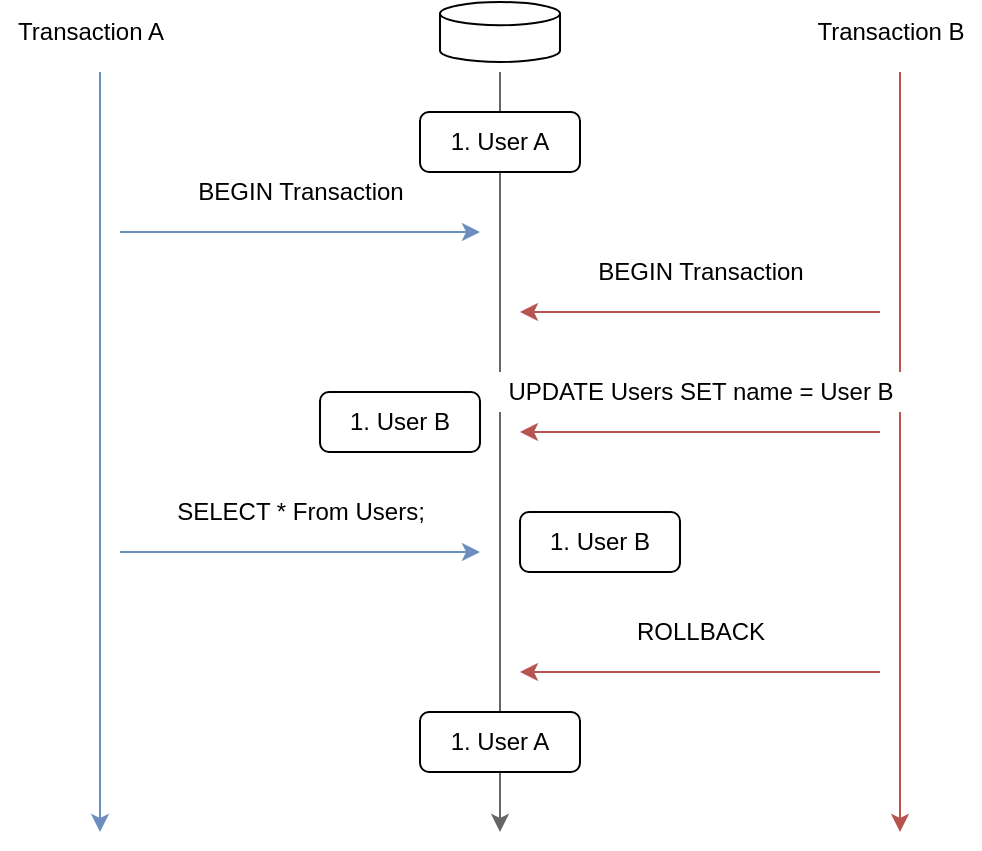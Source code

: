 <mxfile>
    <diagram id="3Pf2HogiruGGhZbKJb14" name="Page-1">
        <mxGraphModel dx="167" dy="587" grid="1" gridSize="10" guides="1" tooltips="1" connect="1" arrows="1" fold="1" page="1" pageScale="1" pageWidth="827" pageHeight="1169" background="#FFFFFF" math="0" shadow="0">
            <root>
                <mxCell id="0"/>
                <mxCell id="1" parent="0"/>
                <mxCell id="2" value="" style="endArrow=classic;html=1;fillColor=#dae8fc;strokeColor=#6c8ebf;" parent="1" edge="1">
                    <mxGeometry width="50" height="50" relative="1" as="geometry">
                        <mxPoint x="80" y="80" as="sourcePoint"/>
                        <mxPoint x="80" y="460" as="targetPoint"/>
                    </mxGeometry>
                </mxCell>
                <mxCell id="3" value="" style="endArrow=classic;html=1;fillColor=#f8cecc;strokeColor=#b85450;" parent="1" edge="1">
                    <mxGeometry width="50" height="50" relative="1" as="geometry">
                        <mxPoint x="480" y="80" as="sourcePoint"/>
                        <mxPoint x="480" y="460" as="targetPoint"/>
                    </mxGeometry>
                </mxCell>
                <mxCell id="4" value="Transaction A" style="text;html=1;align=center;verticalAlign=middle;resizable=0;points=[];autosize=1;fontColor=#000000;fillColor=#FFFFFF;" parent="1" vertex="1">
                    <mxGeometry x="30" y="50" width="90" height="20" as="geometry"/>
                </mxCell>
                <mxCell id="5" value="Transaction B" style="text;html=1;align=center;verticalAlign=middle;resizable=0;points=[];autosize=1;fontColor=#000000;fillColor=#FFFFFF;" parent="1" vertex="1">
                    <mxGeometry x="430" y="50" width="90" height="20" as="geometry"/>
                </mxCell>
                <mxCell id="7" value="" style="endArrow=classic;html=1;fillColor=#f5f5f5;strokeColor=#666666;" parent="1" edge="1">
                    <mxGeometry width="50" height="50" relative="1" as="geometry">
                        <mxPoint x="280" y="80" as="sourcePoint"/>
                        <mxPoint x="280" y="460" as="targetPoint"/>
                    </mxGeometry>
                </mxCell>
                <mxCell id="8" value="" style="shape=cylinder3;whiteSpace=wrap;html=1;boundedLbl=1;backgroundOutline=1;size=5.804;" parent="1" vertex="1">
                    <mxGeometry x="250" y="45" width="60" height="30" as="geometry"/>
                </mxCell>
                <mxCell id="6" value="1. User A" style="rounded=1;whiteSpace=wrap;html=1;" parent="1" vertex="1">
                    <mxGeometry x="240" y="100" width="80" height="30" as="geometry"/>
                </mxCell>
                <mxCell id="10" value="" style="endArrow=classic;html=1;fillColor=#dae8fc;strokeColor=#6c8ebf;" parent="1" edge="1">
                    <mxGeometry width="50" height="50" relative="1" as="geometry">
                        <mxPoint x="90" y="160" as="sourcePoint"/>
                        <mxPoint x="270" y="160" as="targetPoint"/>
                    </mxGeometry>
                </mxCell>
                <mxCell id="11" value="BEGIN Transaction" style="text;html=1;align=center;verticalAlign=middle;resizable=0;points=[];autosize=1;fontColor=#000000;fillColor=#FFFFFF;" parent="1" vertex="1">
                    <mxGeometry x="120" y="130" width="120" height="20" as="geometry"/>
                </mxCell>
                <mxCell id="13" value="SELECT * From Users;" style="text;html=1;align=center;verticalAlign=middle;resizable=0;points=[];autosize=1;fontColor=#000000;fillColor=#FFFFFF;" parent="1" vertex="1">
                    <mxGeometry x="110" y="290" width="140" height="20" as="geometry"/>
                </mxCell>
                <mxCell id="14" value="" style="endArrow=classic;html=1;fillColor=#dae8fc;strokeColor=#6c8ebf;" parent="1" edge="1">
                    <mxGeometry width="50" height="50" relative="1" as="geometry">
                        <mxPoint x="90" y="320" as="sourcePoint"/>
                        <mxPoint x="270" y="320" as="targetPoint"/>
                    </mxGeometry>
                </mxCell>
                <mxCell id="15" value="1. User A" style="rounded=1;whiteSpace=wrap;html=1;" parent="1" vertex="1">
                    <mxGeometry x="240" y="400" width="80" height="30" as="geometry"/>
                </mxCell>
                <mxCell id="16" value="" style="endArrow=classic;html=1;fillColor=#f8cecc;strokeColor=#b85450;" parent="1" edge="1">
                    <mxGeometry width="50" height="50" relative="1" as="geometry">
                        <mxPoint x="470" y="200" as="sourcePoint"/>
                        <mxPoint x="290" y="200" as="targetPoint"/>
                    </mxGeometry>
                </mxCell>
                <mxCell id="17" value="BEGIN Transaction" style="text;html=1;align=center;verticalAlign=middle;resizable=0;points=[];autosize=1;fontColor=#000000;fillColor=#FFFFFF;" parent="1" vertex="1">
                    <mxGeometry x="320" y="170" width="120" height="20" as="geometry"/>
                </mxCell>
                <mxCell id="18" value="" style="endArrow=classic;html=1;fillColor=#f8cecc;strokeColor=#b85450;" parent="1" edge="1">
                    <mxGeometry width="50" height="50" relative="1" as="geometry">
                        <mxPoint x="470" y="260" as="sourcePoint"/>
                        <mxPoint x="290" y="260" as="targetPoint"/>
                    </mxGeometry>
                </mxCell>
                <mxCell id="19" value="UPDATE Users SET name = User B" style="text;html=1;align=center;verticalAlign=middle;resizable=0;points=[];autosize=1;fontColor=#000000;fillColor=#FFFFFF;" parent="1" vertex="1">
                    <mxGeometry x="275" y="230" width="210" height="20" as="geometry"/>
                </mxCell>
                <mxCell id="20" value="1. User B" style="rounded=1;whiteSpace=wrap;html=1;" parent="1" vertex="1">
                    <mxGeometry x="190" y="240" width="80" height="30" as="geometry"/>
                </mxCell>
                <mxCell id="21" value="1. User B" style="rounded=1;whiteSpace=wrap;html=1;" parent="1" vertex="1">
                    <mxGeometry x="290" y="300" width="80" height="30" as="geometry"/>
                </mxCell>
                <mxCell id="22" value="" style="endArrow=classic;html=1;fillColor=#f8cecc;strokeColor=#b85450;" parent="1" edge="1">
                    <mxGeometry width="50" height="50" relative="1" as="geometry">
                        <mxPoint x="470" y="380" as="sourcePoint"/>
                        <mxPoint x="290" y="380" as="targetPoint"/>
                    </mxGeometry>
                </mxCell>
                <mxCell id="23" value="ROLLBACK" style="text;html=1;align=center;verticalAlign=middle;resizable=0;points=[];autosize=1;fontColor=#000000;fillColor=#FFFFFF;" parent="1" vertex="1">
                    <mxGeometry x="340" y="350" width="80" height="20" as="geometry"/>
                </mxCell>
            </root>
        </mxGraphModel>
    </diagram>
</mxfile>